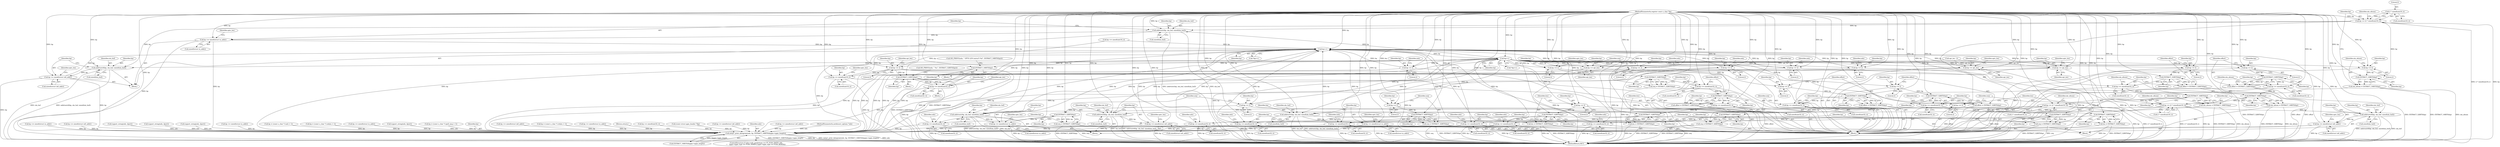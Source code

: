 digraph "1_tcpdump_4601c685e7fd19c3724d5e499c69b8d3ec49933e@API" {
"1001334" [label="(Call,2 * sizeof(uint16_t))"];
"1001332" [label="(Call,bp += (2 * sizeof(uint16_t)))"];
"1001362" [label="(Call,addrtostr(bp, nla_buf, sizeof(nla_buf)))"];
"1001367" [label="(Call,bp += sizeof(struct in_addr))"];
"1001019" [label="(Call,bp++)"];
"1001024" [label="(Call,bp++)"];
"1001087" [label="(Call,EXTRACT_16BITS(bp))"];
"1001089" [label="(Call,bp += sizeof(uint16_t))"];
"1001940" [label="(Call,zmtp1_print_datagram(ndo, bp, EXTRACT_16BITS(&pgm->pgm_length)))"];
"1001110" [label="(Call,bp += 2)"];
"1001115" [label="(Call,EXTRACT_32BITS(bp))"];
"1001113" [label="(Call,seq = EXTRACT_32BITS(bp))"];
"1001117" [label="(Call,bp += sizeof(uint32_t))"];
"1001123" [label="(Call,EXTRACT_32BITS(bp))"];
"1001121" [label="(Call,offset = EXTRACT_32BITS(bp))"];
"1001125" [label="(Call,bp += sizeof(uint32_t))"];
"1001131" [label="(Call,EXTRACT_32BITS(bp))"];
"1001129" [label="(Call,len = EXTRACT_32BITS(bp))"];
"1001133" [label="(Call,bp += sizeof(uint32_t))"];
"1001152" [label="(Call,bp += 2)"];
"1001187" [label="(Call,EXTRACT_32BITS(bp))"];
"1001189" [label="(Call,bp += sizeof(uint32_t))"];
"1001215" [label="(Call,bp += 2)"];
"1001220" [label="(Call,EXTRACT_32BITS(bp))"];
"1001218" [label="(Call,seq = EXTRACT_32BITS(bp))"];
"1001222" [label="(Call,bp += sizeof(uint32_t))"];
"1001249" [label="(Call,bp += 2)"];
"1001254" [label="(Call,EXTRACT_32BITS(bp))"];
"1001252" [label="(Call,offset = EXTRACT_32BITS(bp))"];
"1001256" [label="(Call,bp += sizeof(uint32_t))"];
"1001262" [label="(Call,EXTRACT_32BITS(bp))"];
"1001260" [label="(Call,seq = EXTRACT_32BITS(bp))"];
"1001264" [label="(Call,bp += sizeof(uint32_t))"];
"1001293" [label="(Call,bp += 2)"];
"1001298" [label="(Call,EXTRACT_32BITS(bp))"];
"1001296" [label="(Call,offset = EXTRACT_32BITS(bp))"];
"1001300" [label="(Call,bp += sizeof(uint32_t))"];
"1001306" [label="(Call,EXTRACT_32BITS(bp))"];
"1001304" [label="(Call,seq = EXTRACT_32BITS(bp))"];
"1001308" [label="(Call,bp += sizeof(uint32_t))"];
"1001325" [label="(Call,bp += 2)"];
"1001330" [label="(Call,EXTRACT_16BITS(bp))"];
"1001328" [label="(Call,nla_afnum = EXTRACT_16BITS(bp))"];
"1001399" [label="(Call,addrtostr6(bp, nla_buf, sizeof(nla_buf)))"];
"1001404" [label="(Call,bp += sizeof(struct in6_addr))"];
"1001438" [label="(Call,bp += 2)"];
"1001443" [label="(Call,EXTRACT_32BITS(bp))"];
"1001441" [label="(Call,len = EXTRACT_32BITS(bp))"];
"1001445" [label="(Call,bp += sizeof(uint32_t))"];
"1001472" [label="(Call,bp += 2)"];
"1001477" [label="(Call,EXTRACT_32BITS(bp))"];
"1001475" [label="(Call,seq = EXTRACT_32BITS(bp))"];
"1001479" [label="(Call,bp += sizeof(uint32_t))"];
"1001506" [label="(Call,bp += 2)"];
"1001511" [label="(Call,EXTRACT_32BITS(bp))"];
"1001509" [label="(Call,len = EXTRACT_32BITS(bp))"];
"1001513" [label="(Call,bp += sizeof(uint32_t))"];
"1001540" [label="(Call,bp += 2)"];
"1001558" [label="(Call,bp += opt_len)"];
"1001578" [label="(Call,bp += 2)"];
"1001602" [label="(Call,bp += 2)"];
"1001626" [label="(Call,bp += 2)"];
"1001642" [label="(Call,bp += opt_len)"];
"1001662" [label="(Call,bp += 2)"];
"1001674" [label="(Call,bp += 2)"];
"1001679" [label="(Call,EXTRACT_32BITS(bp))"];
"1001677" [label="(Call,offset = EXTRACT_32BITS(bp))"];
"1001681" [label="(Call,bp += sizeof(uint32_t))"];
"1001687" [label="(Call,EXTRACT_16BITS(bp))"];
"1001685" [label="(Call,nla_afnum = EXTRACT_16BITS(bp))"];
"1001689" [label="(Call,bp += (2 * sizeof(uint16_t)))"];
"1001719" [label="(Call,addrtostr(bp, nla_buf, sizeof(nla_buf)))"];
"1001724" [label="(Call,bp += sizeof(struct in_addr))"];
"1001756" [label="(Call,addrtostr6(bp, nla_buf, sizeof(nla_buf)))"];
"1001761" [label="(Call,bp += sizeof(struct in6_addr))"];
"1001785" [label="(Call,bp += 2)"];
"1001790" [label="(Call,EXTRACT_32BITS(bp))"];
"1001788" [label="(Call,offset = EXTRACT_32BITS(bp))"];
"1001792" [label="(Call,bp += sizeof(uint32_t))"];
"1001798" [label="(Call,EXTRACT_16BITS(bp))"];
"1001796" [label="(Call,nla_afnum = EXTRACT_16BITS(bp))"];
"1001800" [label="(Call,bp += (2 * sizeof(uint16_t)))"];
"1001830" [label="(Call,addrtostr(bp, nla_buf, sizeof(nla_buf)))"];
"1001835" [label="(Call,bp += sizeof(struct in_addr))"];
"1001867" [label="(Call,addrtostr6(bp, nla_buf, sizeof(nla_buf)))"];
"1001872" [label="(Call,bp += sizeof(struct in6_addr))"];
"1001904" [label="(Call,bp += opt_len)"];
"1001215" [label="(Call,bp += 2)"];
"1001187" [label="(Call,EXTRACT_32BITS(bp))"];
"1001219" [label="(Identifier,seq)"];
"1001578" [label="(Call,bp += 2)"];
"1001154" [label="(Literal,2)"];
"1001020" [label="(Identifier,bp)"];
"1001722" [label="(Call,sizeof(nla_buf))"];
"1000810" [label="(Call,bp += sizeof(struct in6_addr))"];
"1001294" [label="(Identifier,bp)"];
"1001399" [label="(Call,addrtostr6(bp, nla_buf, sizeof(nla_buf)))"];
"1001406" [label="(Call,sizeof(struct in6_addr))"];
"1001837" [label="(Call,sizeof(struct in_addr))"];
"1001152" [label="(Call,bp += 2)"];
"1001514" [label="(Identifier,bp)"];
"1001333" [label="(Identifier,bp)"];
"1001262" [label="(Call,EXTRACT_32BITS(bp))"];
"1001560" [label="(Identifier,opt_len)"];
"1001763" [label="(Call,sizeof(struct in6_addr))"];
"1001055" [label="(Call,opt_len - 2)"];
"1001442" [label="(Identifier,len)"];
"1001868" [label="(Identifier,bp)"];
"1001607" [label="(Identifier,ndo)"];
"1001679" [label="(Call,EXTRACT_32BITS(bp))"];
"1001340" [label="(Block,)"];
"1001129" [label="(Call,len = EXTRACT_32BITS(bp))"];
"1001685" [label="(Call,nla_afnum = EXTRACT_16BITS(bp))"];
"1001401" [label="(Identifier,nla_buf)"];
"1001801" [label="(Identifier,bp)"];
"1001252" [label="(Call,offset = EXTRACT_32BITS(bp))"];
"1001089" [label="(Call,bp += sizeof(uint16_t))"];
"1000108" [label="(MethodParameterIn,register const u_char *bp)"];
"1001298" [label="(Call,EXTRACT_32BITS(bp))"];
"1001443" [label="(Call,EXTRACT_32BITS(bp))"];
"1001475" [label="(Call,seq = EXTRACT_32BITS(bp))"];
"1001540" [label="(Call,bp += 2)"];
"1001305" [label="(Identifier,seq)"];
"1001329" [label="(Identifier,nla_afnum)"];
"1001562" [label="(Identifier,opts_len)"];
"1001330" [label="(Call,EXTRACT_16BITS(bp))"];
"1001250" [label="(Identifier,bp)"];
"1001870" [label="(Call,sizeof(nla_buf))"];
"1000545" [label="(Call,bp += sizeof(struct in_addr))"];
"1001872" [label="(Call,bp += sizeof(struct in6_addr))"];
"1001759" [label="(Call,sizeof(nla_buf))"];
"1001831" [label="(Identifier,bp)"];
"1001222" [label="(Call,bp += sizeof(uint32_t))"];
"1001720" [label="(Identifier,bp)"];
"1000794" [label="(Call,bp += sizeof(struct in_addr))"];
"1001877" [label="(Identifier,opts_len)"];
"1001112" [label="(Literal,2)"];
"1001626" [label="(Call,bp += 2)"];
"1001306" [label="(Call,EXTRACT_32BITS(bp))"];
"1001310" [label="(Call,sizeof(uint32_t))"];
"1001368" [label="(Identifier,bp)"];
"1001807" [label="(Identifier,nla_afnum)"];
"1001258" [label="(Call,sizeof(uint32_t))"];
"1001404" [label="(Call,bp += sizeof(struct in6_addr))"];
"1001365" [label="(Call,sizeof(nla_buf))"];
"1001122" [label="(Identifier,offset)"];
"1001116" [label="(Identifier,bp)"];
"1001249" [label="(Call,bp += 2)"];
"1001295" [label="(Literal,2)"];
"1001485" [label="(Identifier,ndo)"];
"1001628" [label="(Literal,2)"];
"1001686" [label="(Identifier,nla_afnum)"];
"1001948" [label="(Return,return;)"];
"1001541" [label="(Identifier,bp)"];
"1000604" [label="(Call,bp += sizeof(uint32_t))"];
"1001941" [label="(Identifier,ndo)"];
"1001364" [label="(Identifier,nla_buf)"];
"1001691" [label="(Call,2 * sizeof(uint16_t))"];
"1001873" [label="(Identifier,bp)"];
"1000561" [label="(Call,bp += sizeof(struct in6_addr))"];
"1001478" [label="(Identifier,bp)"];
"1001334" [label="(Call,2 * sizeof(uint16_t))"];
"1001479" [label="(Call,bp += sizeof(uint32_t))"];
"1001922" [label="(ControlStructure,if (ndo->ndo_packettype == PT_PGM_ZMTP1 &&\n\t    (pgm->pgm_type == PGM_ODATA || pgm->pgm_type == PGM_RDATA)))"];
"1001082" [label="(Call,ND_PRINT((ndo, \" OPTS LEN (extra?) %d\", EXTRACT_16BITS(bp))))"];
"1001439" [label="(Identifier,bp)"];
"1001300" [label="(Call,bp += sizeof(uint32_t))"];
"1001091" [label="(Call,sizeof(uint16_t))"];
"1001023" [label="(Call,*bp++)"];
"1001191" [label="(Call,sizeof(uint32_t))"];
"1001681" [label="(Call,bp += sizeof(uint32_t))"];
"1001510" [label="(Identifier,len)"];
"1001182" [label="(Call,ND_PRINT((ndo, \" %u\", EXTRACT_32BITS(bp))))"];
"1001125" [label="(Call,bp += sizeof(uint32_t))"];
"1001127" [label="(Call,sizeof(uint32_t))"];
"1001085" [label="(Block,)"];
"1001724" [label="(Call,bp += sizeof(struct in_addr))"];
"1001266" [label="(Call,sizeof(uint32_t))"];
"1001476" [label="(Identifier,seq)"];
"1001689" [label="(Call,bp += (2 * sizeof(uint16_t)))"];
"1001725" [label="(Identifier,bp)"];
"1001019" [label="(Call,bp++)"];
"1001440" [label="(Literal,2)"];
"1001477" [label="(Call,EXTRACT_32BITS(bp))"];
"1001788" [label="(Call,offset = EXTRACT_32BITS(bp))"];
"1000128" [label="(Call,(const struct pgm_header *)bp)"];
"1001335" [label="(Literal,2)"];
"1000107" [label="(MethodParameterIn,netdissect_options *ndo)"];
"1001446" [label="(Identifier,bp)"];
"1000434" [label="(Call,bp += sizeof(struct in6_addr))"];
"1000313" [label="(Call,tcpport_string(ndo, dport))"];
"1001255" [label="(Identifier,bp)"];
"1001512" [label="(Identifier,bp)"];
"1001867" [label="(Call,addrtostr6(bp, nla_buf, sizeof(nla_buf)))"];
"1001325" [label="(Call,bp += 2)"];
"1001798" [label="(Call,EXTRACT_16BITS(bp))"];
"1001791" [label="(Identifier,bp)"];
"1001139" [label="(Identifier,ndo)"];
"1001018" [label="(Call,*bp++)"];
"1001474" [label="(Literal,2)"];
"1001363" [label="(Identifier,bp)"];
"1000264" [label="(Call,tcpport_string(ndo, dport))"];
"1001758" [label="(Identifier,nla_buf)"];
"1001762" [label="(Identifier,bp)"];
"1001511" [label="(Call,EXTRACT_32BITS(bp))"];
"1001631" [label="(Identifier,ndo)"];
"1001307" [label="(Identifier,bp)"];
"1001189" [label="(Call,bp += sizeof(uint32_t))"];
"1001793" [label="(Identifier,bp)"];
"1001874" [label="(Call,sizeof(struct in6_addr))"];
"1001331" [label="(Identifier,bp)"];
"1001507" [label="(Identifier,bp)"];
"1001683" [label="(Call,sizeof(uint32_t))"];
"1001094" [label="(Identifier,opts_len)"];
"1001545" [label="(Identifier,ndo)"];
"1001367" [label="(Call,bp += sizeof(struct in_addr))"];
"1001121" [label="(Call,offset = EXTRACT_32BITS(bp))"];
"1001789" [label="(Identifier,offset)"];
"1001840" [label="(Identifier,opts_len)"];
"1001799" [label="(Identifier,bp)"];
"1001217" [label="(Literal,2)"];
"1001542" [label="(Literal,2)"];
"1001676" [label="(Literal,2)"];
"1001118" [label="(Identifier,bp)"];
"1001690" [label="(Identifier,bp)"];
"1001904" [label="(Call,bp += opt_len)"];
"1001165" [label="(Block,)"];
"1000250" [label="(Call,tcpport_string(ndo, dport))"];
"1001405" [label="(Identifier,bp)"];
"1001677" [label="(Call,offset = EXTRACT_32BITS(bp))"];
"1001697" [label="(Block,)"];
"1001905" [label="(Identifier,bp)"];
"1001304" [label="(Call,seq = EXTRACT_32BITS(bp))"];
"1001519" [label="(Identifier,ndo)"];
"1001786" [label="(Identifier,bp)"];
"1001445" [label="(Call,bp += sizeof(uint32_t))"];
"1000978" [label="(Call,bp += sizeof(uint16_t))"];
"1001153" [label="(Identifier,bp)"];
"1001261" [label="(Identifier,seq)"];
"1001402" [label="(Call,sizeof(nla_buf))"];
"1001328" [label="(Call,nla_afnum = EXTRACT_16BITS(bp))"];
"1001228" [label="(Identifier,ndo)"];
"1001643" [label="(Identifier,bp)"];
"1001646" [label="(Identifier,opts_len)"];
"1000749" [label="(Call,bp += sizeof(struct in_addr))"];
"1001257" [label="(Identifier,bp)"];
"1001126" [label="(Identifier,bp)"];
"1001223" [label="(Identifier,bp)"];
"1001687" [label="(Call,EXTRACT_16BITS(bp))"];
"1001087" [label="(Call,EXTRACT_16BITS(bp))"];
"1001696" [label="(Identifier,nla_afnum)"];
"1001766" [label="(Identifier,opts_len)"];
"1001579" [label="(Identifier,bp)"];
"1001301" [label="(Identifier,bp)"];
"1001130" [label="(Identifier,len)"];
"1001188" [label="(Identifier,bp)"];
"1001024" [label="(Call,bp++)"];
"1000881" [label="(Call,bp = (const u_char *) (ack + 1))"];
"1001832" [label="(Identifier,nla_buf)"];
"1001506" [label="(Call,bp += 2)"];
"1000662" [label="(Call,bp = (const u_char *) (odata + 1))"];
"1001441" [label="(Call,len = EXTRACT_32BITS(bp))"];
"1001447" [label="(Call,sizeof(uint32_t))"];
"1001332" [label="(Call,bp += (2 * sizeof(uint16_t)))"];
"1001940" [label="(Call,zmtp1_print_datagram(ndo, bp, EXTRACT_16BITS(&pgm->pgm_length)))"];
"1001297" [label="(Identifier,offset)"];
"1001675" [label="(Identifier,bp)"];
"1001833" [label="(Call,sizeof(nla_buf))"];
"1001796" [label="(Call,nla_afnum = EXTRACT_16BITS(bp))"];
"1001627" [label="(Identifier,bp)"];
"1001513" [label="(Call,bp += sizeof(uint32_t))"];
"1001308" [label="(Call,bp += sizeof(uint32_t))"];
"1001090" [label="(Identifier,bp)"];
"1001296" [label="(Call,offset = EXTRACT_32BITS(bp))"];
"1001680" [label="(Identifier,bp)"];
"1000418" [label="(Call,bp += sizeof(struct in_addr))"];
"1001133" [label="(Call,bp += sizeof(uint32_t))"];
"1001480" [label="(Identifier,bp)"];
"1001256" [label="(Call,bp += sizeof(uint32_t))"];
"1001253" [label="(Identifier,offset)"];
"1001194" [label="(Identifier,opt_len)"];
"1001869" [label="(Identifier,nla_buf)"];
"1001123" [label="(Call,EXTRACT_32BITS(bp))"];
"1001473" [label="(Identifier,bp)"];
"1001558" [label="(Call,bp += opt_len)"];
"1001218" [label="(Call,seq = EXTRACT_32BITS(bp))"];
"1001111" [label="(Identifier,bp)"];
"1001602" [label="(Call,bp += 2)"];
"1001906" [label="(Identifier,opt_len)"];
"1001438" [label="(Call,bp += 2)"];
"1001134" [label="(Identifier,bp)"];
"1001836" [label="(Identifier,bp)"];
"1001508" [label="(Literal,2)"];
"1001604" [label="(Literal,2)"];
"1001757" [label="(Identifier,bp)"];
"1001667" [label="(Identifier,ndo)"];
"1001943" [label="(Call,EXTRACT_16BITS(&pgm->pgm_length))"];
"1001115" [label="(Call,EXTRACT_32BITS(bp))"];
"1001369" [label="(Call,sizeof(struct in_addr))"];
"1001663" [label="(Identifier,bp)"];
"1001336" [label="(Call,sizeof(uint16_t))"];
"1001785" [label="(Call,bp += 2)"];
"1001808" [label="(Block,)"];
"1001721" [label="(Identifier,nla_buf)"];
"1001794" [label="(Call,sizeof(uint32_t))"];
"1001113" [label="(Call,seq = EXTRACT_32BITS(bp))"];
"1001682" [label="(Identifier,bp)"];
"1001114" [label="(Identifier,seq)"];
"1001068" [label="(Block,)"];
"1001251" [label="(Literal,2)"];
"1001327" [label="(Literal,2)"];
"1001835" [label="(Call,bp += sizeof(struct in_addr))"];
"1001515" [label="(Call,sizeof(uint32_t))"];
"1001644" [label="(Identifier,opt_len)"];
"1001642" [label="(Call,bp += opt_len)"];
"1001802" [label="(Call,2 * sizeof(uint16_t))"];
"1001481" [label="(Call,sizeof(uint32_t))"];
"1001908" [label="(Identifier,opts_len)"];
"1001260" [label="(Call,seq = EXTRACT_32BITS(bp))"];
"1000299" [label="(Call,tcpport_string(ndo, dport))"];
"1001156" [label="(Identifier,opt_len)"];
"1001190" [label="(Identifier,bp)"];
"1001362" [label="(Call,addrtostr(bp, nla_buf, sizeof(nla_buf)))"];
"1001220" [label="(Call,EXTRACT_32BITS(bp))"];
"1001339" [label="(Identifier,nla_afnum)"];
"1001293" [label="(Call,bp += 2)"];
"1001224" [label="(Call,sizeof(uint32_t))"];
"1001025" [label="(Identifier,bp)"];
"1001270" [label="(Identifier,ndo)"];
"1001326" [label="(Identifier,bp)"];
"1001674" [label="(Call,bp += 2)"];
"1001372" [label="(Identifier,opts_len)"];
"1001761" [label="(Call,bp += sizeof(struct in6_addr))"];
"1001185" [label="(Block,)"];
"1001509" [label="(Call,len = EXTRACT_32BITS(bp))"];
"1001787" [label="(Literal,2)"];
"1001131" [label="(Call,EXTRACT_32BITS(bp))"];
"1001559" [label="(Identifier,bp)"];
"1000496" [label="(Call,bp = (const u_char *) (poll_msg + 1))"];
"1001942" [label="(Identifier,bp)"];
"1001302" [label="(Call,sizeof(uint32_t))"];
"1001309" [label="(Identifier,bp)"];
"1001792" [label="(Call,bp += sizeof(uint32_t))"];
"1001216" [label="(Identifier,bp)"];
"1001135" [label="(Call,sizeof(uint32_t))"];
"1000765" [label="(Call,bp += sizeof(struct in6_addr))"];
"1001254" [label="(Call,EXTRACT_32BITS(bp))"];
"1001263" [label="(Identifier,bp)"];
"1001314" [label="(Identifier,ndo)"];
"1001797" [label="(Identifier,nla_afnum)"];
"1001800" [label="(Call,bp += (2 * sizeof(uint16_t)))"];
"1001603" [label="(Identifier,bp)"];
"1001830" [label="(Call,addrtostr(bp, nla_buf, sizeof(nla_buf)))"];
"1001719" [label="(Call,addrtostr(bp, nla_buf, sizeof(nla_buf)))"];
"1001662" [label="(Call,bp += 2)"];
"1001124" [label="(Identifier,bp)"];
"1001664" [label="(Literal,2)"];
"1001962" [label="(MethodReturn,RET)"];
"1001088" [label="(Identifier,bp)"];
"1001451" [label="(Identifier,ndo)"];
"1001688" [label="(Identifier,bp)"];
"1001117" [label="(Call,bp += sizeof(uint32_t))"];
"1001444" [label="(Identifier,bp)"];
"1001729" [label="(Identifier,opts_len)"];
"1001790" [label="(Call,EXTRACT_32BITS(bp))"];
"1001264" [label="(Call,bp += sizeof(uint32_t))"];
"1001726" [label="(Call,sizeof(struct in_addr))"];
"1001132" [label="(Identifier,bp)"];
"1001110" [label="(Call,bp += 2)"];
"1001409" [label="(Identifier,opts_len)"];
"1001265" [label="(Identifier,bp)"];
"1001678" [label="(Identifier,offset)"];
"1001472" [label="(Call,bp += 2)"];
"1000699" [label="(Call,bp = (const u_char *) (rdata + 1))"];
"1001400" [label="(Identifier,bp)"];
"1001583" [label="(Identifier,ndo)"];
"1001221" [label="(Identifier,bp)"];
"1001299" [label="(Identifier,bp)"];
"1001580" [label="(Literal,2)"];
"1001756" [label="(Call,addrtostr6(bp, nla_buf, sizeof(nla_buf)))"];
"1001119" [label="(Call,sizeof(uint32_t))"];
"1001334" -> "1001332"  [label="AST: "];
"1001334" -> "1001336"  [label="CFG: "];
"1001335" -> "1001334"  [label="AST: "];
"1001336" -> "1001334"  [label="AST: "];
"1001332" -> "1001334"  [label="CFG: "];
"1001334" -> "1001332"  [label="DDG: 2"];
"1001332" -> "1001068"  [label="AST: "];
"1001333" -> "1001332"  [label="AST: "];
"1001339" -> "1001332"  [label="CFG: "];
"1001332" -> "1001962"  [label="DDG: bp"];
"1001332" -> "1001962"  [label="DDG: 2 * sizeof(uint16_t)"];
"1001330" -> "1001332"  [label="DDG: bp"];
"1000108" -> "1001332"  [label="DDG: bp"];
"1001332" -> "1001362"  [label="DDG: bp"];
"1001332" -> "1001399"  [label="DDG: bp"];
"1001362" -> "1001340"  [label="AST: "];
"1001362" -> "1001365"  [label="CFG: "];
"1001363" -> "1001362"  [label="AST: "];
"1001364" -> "1001362"  [label="AST: "];
"1001365" -> "1001362"  [label="AST: "];
"1001368" -> "1001362"  [label="CFG: "];
"1001362" -> "1001962"  [label="DDG: nla_buf"];
"1001362" -> "1001962"  [label="DDG: addrtostr(bp, nla_buf, sizeof(nla_buf))"];
"1001024" -> "1001362"  [label="DDG: bp"];
"1000108" -> "1001362"  [label="DDG: bp"];
"1001362" -> "1001367"  [label="DDG: bp"];
"1001367" -> "1001340"  [label="AST: "];
"1001367" -> "1001369"  [label="CFG: "];
"1001368" -> "1001367"  [label="AST: "];
"1001369" -> "1001367"  [label="AST: "];
"1001372" -> "1001367"  [label="CFG: "];
"1001367" -> "1001962"  [label="DDG: bp"];
"1001367" -> "1001019"  [label="DDG: bp"];
"1000108" -> "1001367"  [label="DDG: bp"];
"1001367" -> "1001940"  [label="DDG: bp"];
"1001019" -> "1001018"  [label="AST: "];
"1001019" -> "1001020"  [label="CFG: "];
"1001020" -> "1001019"  [label="AST: "];
"1001018" -> "1001019"  [label="CFG: "];
"1001264" -> "1001019"  [label="DDG: bp"];
"1001578" -> "1001019"  [label="DDG: bp"];
"1001189" -> "1001019"  [label="DDG: bp"];
"1001724" -> "1001019"  [label="DDG: bp"];
"1001835" -> "1001019"  [label="DDG: bp"];
"1001872" -> "1001019"  [label="DDG: bp"];
"1001626" -> "1001019"  [label="DDG: bp"];
"1001445" -> "1001019"  [label="DDG: bp"];
"1001602" -> "1001019"  [label="DDG: bp"];
"1001089" -> "1001019"  [label="DDG: bp"];
"1001540" -> "1001019"  [label="DDG: bp"];
"1001133" -> "1001019"  [label="DDG: bp"];
"1001222" -> "1001019"  [label="DDG: bp"];
"1001642" -> "1001019"  [label="DDG: bp"];
"1001761" -> "1001019"  [label="DDG: bp"];
"1001904" -> "1001019"  [label="DDG: bp"];
"1001404" -> "1001019"  [label="DDG: bp"];
"1001479" -> "1001019"  [label="DDG: bp"];
"1000978" -> "1001019"  [label="DDG: bp"];
"1001513" -> "1001019"  [label="DDG: bp"];
"1001558" -> "1001019"  [label="DDG: bp"];
"1001308" -> "1001019"  [label="DDG: bp"];
"1001152" -> "1001019"  [label="DDG: bp"];
"1001662" -> "1001019"  [label="DDG: bp"];
"1000108" -> "1001019"  [label="DDG: bp"];
"1001019" -> "1001024"  [label="DDG: bp"];
"1001024" -> "1001023"  [label="AST: "];
"1001024" -> "1001025"  [label="CFG: "];
"1001025" -> "1001024"  [label="AST: "];
"1001023" -> "1001024"  [label="CFG: "];
"1001024" -> "1001962"  [label="DDG: bp"];
"1000108" -> "1001024"  [label="DDG: bp"];
"1001024" -> "1001087"  [label="DDG: bp"];
"1001024" -> "1001110"  [label="DDG: bp"];
"1001024" -> "1001152"  [label="DDG: bp"];
"1001024" -> "1001215"  [label="DDG: bp"];
"1001024" -> "1001249"  [label="DDG: bp"];
"1001024" -> "1001293"  [label="DDG: bp"];
"1001024" -> "1001325"  [label="DDG: bp"];
"1001024" -> "1001399"  [label="DDG: bp"];
"1001024" -> "1001438"  [label="DDG: bp"];
"1001024" -> "1001472"  [label="DDG: bp"];
"1001024" -> "1001506"  [label="DDG: bp"];
"1001024" -> "1001540"  [label="DDG: bp"];
"1001024" -> "1001558"  [label="DDG: bp"];
"1001024" -> "1001578"  [label="DDG: bp"];
"1001024" -> "1001602"  [label="DDG: bp"];
"1001024" -> "1001626"  [label="DDG: bp"];
"1001024" -> "1001642"  [label="DDG: bp"];
"1001024" -> "1001662"  [label="DDG: bp"];
"1001024" -> "1001674"  [label="DDG: bp"];
"1001024" -> "1001719"  [label="DDG: bp"];
"1001024" -> "1001756"  [label="DDG: bp"];
"1001024" -> "1001785"  [label="DDG: bp"];
"1001024" -> "1001830"  [label="DDG: bp"];
"1001024" -> "1001867"  [label="DDG: bp"];
"1001024" -> "1001904"  [label="DDG: bp"];
"1001024" -> "1001940"  [label="DDG: bp"];
"1001087" -> "1001085"  [label="AST: "];
"1001087" -> "1001088"  [label="CFG: "];
"1001088" -> "1001087"  [label="AST: "];
"1001082" -> "1001087"  [label="CFG: "];
"1001087" -> "1001962"  [label="DDG: EXTRACT_16BITS(bp)"];
"1000108" -> "1001087"  [label="DDG: bp"];
"1001087" -> "1001089"  [label="DDG: bp"];
"1001089" -> "1001068"  [label="AST: "];
"1001089" -> "1001091"  [label="CFG: "];
"1001090" -> "1001089"  [label="AST: "];
"1001091" -> "1001089"  [label="AST: "];
"1001094" -> "1001089"  [label="CFG: "];
"1001089" -> "1001962"  [label="DDG: bp"];
"1000108" -> "1001089"  [label="DDG: bp"];
"1001089" -> "1001940"  [label="DDG: bp"];
"1001940" -> "1001922"  [label="AST: "];
"1001940" -> "1001943"  [label="CFG: "];
"1001941" -> "1001940"  [label="AST: "];
"1001942" -> "1001940"  [label="AST: "];
"1001943" -> "1001940"  [label="AST: "];
"1001948" -> "1001940"  [label="CFG: "];
"1001940" -> "1001962"  [label="DDG: EXTRACT_16BITS(&pgm->pgm_length)"];
"1001940" -> "1001962"  [label="DDG: bp"];
"1001940" -> "1001962"  [label="DDG: zmtp1_print_datagram(ndo, bp, EXTRACT_16BITS(&pgm->pgm_length))"];
"1001940" -> "1001962"  [label="DDG: ndo"];
"1000250" -> "1001940"  [label="DDG: ndo"];
"1000264" -> "1001940"  [label="DDG: ndo"];
"1000299" -> "1001940"  [label="DDG: ndo"];
"1000313" -> "1001940"  [label="DDG: ndo"];
"1000107" -> "1001940"  [label="DDG: ndo"];
"1001264" -> "1001940"  [label="DDG: bp"];
"1000561" -> "1001940"  [label="DDG: bp"];
"1001578" -> "1001940"  [label="DDG: bp"];
"1001189" -> "1001940"  [label="DDG: bp"];
"1000545" -> "1001940"  [label="DDG: bp"];
"1000496" -> "1001940"  [label="DDG: bp"];
"1001724" -> "1001940"  [label="DDG: bp"];
"1001872" -> "1001940"  [label="DDG: bp"];
"1000604" -> "1001940"  [label="DDG: bp"];
"1001445" -> "1001940"  [label="DDG: bp"];
"1001602" -> "1001940"  [label="DDG: bp"];
"1000418" -> "1001940"  [label="DDG: bp"];
"1001540" -> "1001940"  [label="DDG: bp"];
"1001133" -> "1001940"  [label="DDG: bp"];
"1000128" -> "1001940"  [label="DDG: bp"];
"1001222" -> "1001940"  [label="DDG: bp"];
"1000699" -> "1001940"  [label="DDG: bp"];
"1001642" -> "1001940"  [label="DDG: bp"];
"1001761" -> "1001940"  [label="DDG: bp"];
"1001904" -> "1001940"  [label="DDG: bp"];
"1001404" -> "1001940"  [label="DDG: bp"];
"1000662" -> "1001940"  [label="DDG: bp"];
"1001479" -> "1001940"  [label="DDG: bp"];
"1000978" -> "1001940"  [label="DDG: bp"];
"1000749" -> "1001940"  [label="DDG: bp"];
"1000794" -> "1001940"  [label="DDG: bp"];
"1001513" -> "1001940"  [label="DDG: bp"];
"1001558" -> "1001940"  [label="DDG: bp"];
"1001308" -> "1001940"  [label="DDG: bp"];
"1000765" -> "1001940"  [label="DDG: bp"];
"1001835" -> "1001940"  [label="DDG: bp"];
"1000881" -> "1001940"  [label="DDG: bp"];
"1001152" -> "1001940"  [label="DDG: bp"];
"1000810" -> "1001940"  [label="DDG: bp"];
"1001662" -> "1001940"  [label="DDG: bp"];
"1000434" -> "1001940"  [label="DDG: bp"];
"1001626" -> "1001940"  [label="DDG: bp"];
"1000108" -> "1001940"  [label="DDG: bp"];
"1001943" -> "1001940"  [label="DDG: &pgm->pgm_length"];
"1001110" -> "1001068"  [label="AST: "];
"1001110" -> "1001112"  [label="CFG: "];
"1001111" -> "1001110"  [label="AST: "];
"1001112" -> "1001110"  [label="AST: "];
"1001114" -> "1001110"  [label="CFG: "];
"1000108" -> "1001110"  [label="DDG: bp"];
"1001110" -> "1001115"  [label="DDG: bp"];
"1001115" -> "1001113"  [label="AST: "];
"1001115" -> "1001116"  [label="CFG: "];
"1001116" -> "1001115"  [label="AST: "];
"1001113" -> "1001115"  [label="CFG: "];
"1001115" -> "1001113"  [label="DDG: bp"];
"1000108" -> "1001115"  [label="DDG: bp"];
"1001115" -> "1001117"  [label="DDG: bp"];
"1001113" -> "1001068"  [label="AST: "];
"1001114" -> "1001113"  [label="AST: "];
"1001118" -> "1001113"  [label="CFG: "];
"1001113" -> "1001962"  [label="DDG: seq"];
"1001117" -> "1001068"  [label="AST: "];
"1001117" -> "1001119"  [label="CFG: "];
"1001118" -> "1001117"  [label="AST: "];
"1001119" -> "1001117"  [label="AST: "];
"1001122" -> "1001117"  [label="CFG: "];
"1000108" -> "1001117"  [label="DDG: bp"];
"1001117" -> "1001123"  [label="DDG: bp"];
"1001123" -> "1001121"  [label="AST: "];
"1001123" -> "1001124"  [label="CFG: "];
"1001124" -> "1001123"  [label="AST: "];
"1001121" -> "1001123"  [label="CFG: "];
"1001123" -> "1001121"  [label="DDG: bp"];
"1000108" -> "1001123"  [label="DDG: bp"];
"1001123" -> "1001125"  [label="DDG: bp"];
"1001121" -> "1001068"  [label="AST: "];
"1001122" -> "1001121"  [label="AST: "];
"1001126" -> "1001121"  [label="CFG: "];
"1001121" -> "1001962"  [label="DDG: offset"];
"1001125" -> "1001068"  [label="AST: "];
"1001125" -> "1001127"  [label="CFG: "];
"1001126" -> "1001125"  [label="AST: "];
"1001127" -> "1001125"  [label="AST: "];
"1001130" -> "1001125"  [label="CFG: "];
"1000108" -> "1001125"  [label="DDG: bp"];
"1001125" -> "1001131"  [label="DDG: bp"];
"1001131" -> "1001129"  [label="AST: "];
"1001131" -> "1001132"  [label="CFG: "];
"1001132" -> "1001131"  [label="AST: "];
"1001129" -> "1001131"  [label="CFG: "];
"1001131" -> "1001129"  [label="DDG: bp"];
"1000108" -> "1001131"  [label="DDG: bp"];
"1001131" -> "1001133"  [label="DDG: bp"];
"1001129" -> "1001068"  [label="AST: "];
"1001130" -> "1001129"  [label="AST: "];
"1001134" -> "1001129"  [label="CFG: "];
"1001129" -> "1001962"  [label="DDG: len"];
"1001129" -> "1001962"  [label="DDG: EXTRACT_32BITS(bp)"];
"1001133" -> "1001068"  [label="AST: "];
"1001133" -> "1001135"  [label="CFG: "];
"1001134" -> "1001133"  [label="AST: "];
"1001135" -> "1001133"  [label="AST: "];
"1001139" -> "1001133"  [label="CFG: "];
"1001133" -> "1001962"  [label="DDG: bp"];
"1000108" -> "1001133"  [label="DDG: bp"];
"1001152" -> "1001068"  [label="AST: "];
"1001152" -> "1001154"  [label="CFG: "];
"1001153" -> "1001152"  [label="AST: "];
"1001154" -> "1001152"  [label="AST: "];
"1001156" -> "1001152"  [label="CFG: "];
"1001152" -> "1001962"  [label="DDG: bp"];
"1000108" -> "1001152"  [label="DDG: bp"];
"1001152" -> "1001187"  [label="DDG: bp"];
"1001187" -> "1001185"  [label="AST: "];
"1001187" -> "1001188"  [label="CFG: "];
"1001188" -> "1001187"  [label="AST: "];
"1001182" -> "1001187"  [label="CFG: "];
"1001187" -> "1001962"  [label="DDG: EXTRACT_32BITS(bp)"];
"1001189" -> "1001187"  [label="DDG: bp"];
"1000108" -> "1001187"  [label="DDG: bp"];
"1001187" -> "1001189"  [label="DDG: bp"];
"1001189" -> "1001165"  [label="AST: "];
"1001189" -> "1001191"  [label="CFG: "];
"1001190" -> "1001189"  [label="AST: "];
"1001191" -> "1001189"  [label="AST: "];
"1001194" -> "1001189"  [label="CFG: "];
"1001189" -> "1001962"  [label="DDG: bp"];
"1000108" -> "1001189"  [label="DDG: bp"];
"1001215" -> "1001068"  [label="AST: "];
"1001215" -> "1001217"  [label="CFG: "];
"1001216" -> "1001215"  [label="AST: "];
"1001217" -> "1001215"  [label="AST: "];
"1001219" -> "1001215"  [label="CFG: "];
"1000108" -> "1001215"  [label="DDG: bp"];
"1001215" -> "1001220"  [label="DDG: bp"];
"1001220" -> "1001218"  [label="AST: "];
"1001220" -> "1001221"  [label="CFG: "];
"1001221" -> "1001220"  [label="AST: "];
"1001218" -> "1001220"  [label="CFG: "];
"1001220" -> "1001218"  [label="DDG: bp"];
"1000108" -> "1001220"  [label="DDG: bp"];
"1001220" -> "1001222"  [label="DDG: bp"];
"1001218" -> "1001068"  [label="AST: "];
"1001219" -> "1001218"  [label="AST: "];
"1001223" -> "1001218"  [label="CFG: "];
"1001218" -> "1001962"  [label="DDG: EXTRACT_32BITS(bp)"];
"1001218" -> "1001962"  [label="DDG: seq"];
"1001222" -> "1001068"  [label="AST: "];
"1001222" -> "1001224"  [label="CFG: "];
"1001223" -> "1001222"  [label="AST: "];
"1001224" -> "1001222"  [label="AST: "];
"1001228" -> "1001222"  [label="CFG: "];
"1001222" -> "1001962"  [label="DDG: bp"];
"1000108" -> "1001222"  [label="DDG: bp"];
"1001249" -> "1001068"  [label="AST: "];
"1001249" -> "1001251"  [label="CFG: "];
"1001250" -> "1001249"  [label="AST: "];
"1001251" -> "1001249"  [label="AST: "];
"1001253" -> "1001249"  [label="CFG: "];
"1000108" -> "1001249"  [label="DDG: bp"];
"1001249" -> "1001254"  [label="DDG: bp"];
"1001254" -> "1001252"  [label="AST: "];
"1001254" -> "1001255"  [label="CFG: "];
"1001255" -> "1001254"  [label="AST: "];
"1001252" -> "1001254"  [label="CFG: "];
"1001254" -> "1001252"  [label="DDG: bp"];
"1000108" -> "1001254"  [label="DDG: bp"];
"1001254" -> "1001256"  [label="DDG: bp"];
"1001252" -> "1001068"  [label="AST: "];
"1001253" -> "1001252"  [label="AST: "];
"1001257" -> "1001252"  [label="CFG: "];
"1001252" -> "1001962"  [label="DDG: offset"];
"1001256" -> "1001068"  [label="AST: "];
"1001256" -> "1001258"  [label="CFG: "];
"1001257" -> "1001256"  [label="AST: "];
"1001258" -> "1001256"  [label="AST: "];
"1001261" -> "1001256"  [label="CFG: "];
"1000108" -> "1001256"  [label="DDG: bp"];
"1001256" -> "1001262"  [label="DDG: bp"];
"1001262" -> "1001260"  [label="AST: "];
"1001262" -> "1001263"  [label="CFG: "];
"1001263" -> "1001262"  [label="AST: "];
"1001260" -> "1001262"  [label="CFG: "];
"1001262" -> "1001260"  [label="DDG: bp"];
"1000108" -> "1001262"  [label="DDG: bp"];
"1001262" -> "1001264"  [label="DDG: bp"];
"1001260" -> "1001068"  [label="AST: "];
"1001261" -> "1001260"  [label="AST: "];
"1001265" -> "1001260"  [label="CFG: "];
"1001260" -> "1001962"  [label="DDG: EXTRACT_32BITS(bp)"];
"1001260" -> "1001962"  [label="DDG: seq"];
"1001264" -> "1001068"  [label="AST: "];
"1001264" -> "1001266"  [label="CFG: "];
"1001265" -> "1001264"  [label="AST: "];
"1001266" -> "1001264"  [label="AST: "];
"1001270" -> "1001264"  [label="CFG: "];
"1001264" -> "1001962"  [label="DDG: bp"];
"1000108" -> "1001264"  [label="DDG: bp"];
"1001293" -> "1001068"  [label="AST: "];
"1001293" -> "1001295"  [label="CFG: "];
"1001294" -> "1001293"  [label="AST: "];
"1001295" -> "1001293"  [label="AST: "];
"1001297" -> "1001293"  [label="CFG: "];
"1000108" -> "1001293"  [label="DDG: bp"];
"1001293" -> "1001298"  [label="DDG: bp"];
"1001298" -> "1001296"  [label="AST: "];
"1001298" -> "1001299"  [label="CFG: "];
"1001299" -> "1001298"  [label="AST: "];
"1001296" -> "1001298"  [label="CFG: "];
"1001298" -> "1001296"  [label="DDG: bp"];
"1000108" -> "1001298"  [label="DDG: bp"];
"1001298" -> "1001300"  [label="DDG: bp"];
"1001296" -> "1001068"  [label="AST: "];
"1001297" -> "1001296"  [label="AST: "];
"1001301" -> "1001296"  [label="CFG: "];
"1001296" -> "1001962"  [label="DDG: offset"];
"1001300" -> "1001068"  [label="AST: "];
"1001300" -> "1001302"  [label="CFG: "];
"1001301" -> "1001300"  [label="AST: "];
"1001302" -> "1001300"  [label="AST: "];
"1001305" -> "1001300"  [label="CFG: "];
"1000108" -> "1001300"  [label="DDG: bp"];
"1001300" -> "1001306"  [label="DDG: bp"];
"1001306" -> "1001304"  [label="AST: "];
"1001306" -> "1001307"  [label="CFG: "];
"1001307" -> "1001306"  [label="AST: "];
"1001304" -> "1001306"  [label="CFG: "];
"1001306" -> "1001304"  [label="DDG: bp"];
"1000108" -> "1001306"  [label="DDG: bp"];
"1001306" -> "1001308"  [label="DDG: bp"];
"1001304" -> "1001068"  [label="AST: "];
"1001305" -> "1001304"  [label="AST: "];
"1001309" -> "1001304"  [label="CFG: "];
"1001304" -> "1001962"  [label="DDG: seq"];
"1001304" -> "1001962"  [label="DDG: EXTRACT_32BITS(bp)"];
"1001308" -> "1001068"  [label="AST: "];
"1001308" -> "1001310"  [label="CFG: "];
"1001309" -> "1001308"  [label="AST: "];
"1001310" -> "1001308"  [label="AST: "];
"1001314" -> "1001308"  [label="CFG: "];
"1001308" -> "1001962"  [label="DDG: bp"];
"1000108" -> "1001308"  [label="DDG: bp"];
"1001325" -> "1001068"  [label="AST: "];
"1001325" -> "1001327"  [label="CFG: "];
"1001326" -> "1001325"  [label="AST: "];
"1001327" -> "1001325"  [label="AST: "];
"1001329" -> "1001325"  [label="CFG: "];
"1000108" -> "1001325"  [label="DDG: bp"];
"1001325" -> "1001330"  [label="DDG: bp"];
"1001330" -> "1001328"  [label="AST: "];
"1001330" -> "1001331"  [label="CFG: "];
"1001331" -> "1001330"  [label="AST: "];
"1001328" -> "1001330"  [label="CFG: "];
"1001330" -> "1001328"  [label="DDG: bp"];
"1000108" -> "1001330"  [label="DDG: bp"];
"1001328" -> "1001068"  [label="AST: "];
"1001329" -> "1001328"  [label="AST: "];
"1001333" -> "1001328"  [label="CFG: "];
"1001328" -> "1001962"  [label="DDG: EXTRACT_16BITS(bp)"];
"1001328" -> "1001962"  [label="DDG: nla_afnum"];
"1001399" -> "1001340"  [label="AST: "];
"1001399" -> "1001402"  [label="CFG: "];
"1001400" -> "1001399"  [label="AST: "];
"1001401" -> "1001399"  [label="AST: "];
"1001402" -> "1001399"  [label="AST: "];
"1001405" -> "1001399"  [label="CFG: "];
"1001399" -> "1001962"  [label="DDG: nla_buf"];
"1001399" -> "1001962"  [label="DDG: addrtostr6(bp, nla_buf, sizeof(nla_buf))"];
"1000108" -> "1001399"  [label="DDG: bp"];
"1001399" -> "1001404"  [label="DDG: bp"];
"1001404" -> "1001340"  [label="AST: "];
"1001404" -> "1001406"  [label="CFG: "];
"1001405" -> "1001404"  [label="AST: "];
"1001406" -> "1001404"  [label="AST: "];
"1001409" -> "1001404"  [label="CFG: "];
"1001404" -> "1001962"  [label="DDG: bp"];
"1000108" -> "1001404"  [label="DDG: bp"];
"1001438" -> "1001068"  [label="AST: "];
"1001438" -> "1001440"  [label="CFG: "];
"1001439" -> "1001438"  [label="AST: "];
"1001440" -> "1001438"  [label="AST: "];
"1001442" -> "1001438"  [label="CFG: "];
"1000108" -> "1001438"  [label="DDG: bp"];
"1001438" -> "1001443"  [label="DDG: bp"];
"1001443" -> "1001441"  [label="AST: "];
"1001443" -> "1001444"  [label="CFG: "];
"1001444" -> "1001443"  [label="AST: "];
"1001441" -> "1001443"  [label="CFG: "];
"1001443" -> "1001441"  [label="DDG: bp"];
"1000108" -> "1001443"  [label="DDG: bp"];
"1001443" -> "1001445"  [label="DDG: bp"];
"1001441" -> "1001068"  [label="AST: "];
"1001442" -> "1001441"  [label="AST: "];
"1001446" -> "1001441"  [label="CFG: "];
"1001441" -> "1001962"  [label="DDG: len"];
"1001441" -> "1001962"  [label="DDG: EXTRACT_32BITS(bp)"];
"1001445" -> "1001068"  [label="AST: "];
"1001445" -> "1001447"  [label="CFG: "];
"1001446" -> "1001445"  [label="AST: "];
"1001447" -> "1001445"  [label="AST: "];
"1001451" -> "1001445"  [label="CFG: "];
"1001445" -> "1001962"  [label="DDG: bp"];
"1000108" -> "1001445"  [label="DDG: bp"];
"1001472" -> "1001068"  [label="AST: "];
"1001472" -> "1001474"  [label="CFG: "];
"1001473" -> "1001472"  [label="AST: "];
"1001474" -> "1001472"  [label="AST: "];
"1001476" -> "1001472"  [label="CFG: "];
"1000108" -> "1001472"  [label="DDG: bp"];
"1001472" -> "1001477"  [label="DDG: bp"];
"1001477" -> "1001475"  [label="AST: "];
"1001477" -> "1001478"  [label="CFG: "];
"1001478" -> "1001477"  [label="AST: "];
"1001475" -> "1001477"  [label="CFG: "];
"1001477" -> "1001475"  [label="DDG: bp"];
"1000108" -> "1001477"  [label="DDG: bp"];
"1001477" -> "1001479"  [label="DDG: bp"];
"1001475" -> "1001068"  [label="AST: "];
"1001476" -> "1001475"  [label="AST: "];
"1001480" -> "1001475"  [label="CFG: "];
"1001475" -> "1001962"  [label="DDG: seq"];
"1001475" -> "1001962"  [label="DDG: EXTRACT_32BITS(bp)"];
"1001479" -> "1001068"  [label="AST: "];
"1001479" -> "1001481"  [label="CFG: "];
"1001480" -> "1001479"  [label="AST: "];
"1001481" -> "1001479"  [label="AST: "];
"1001485" -> "1001479"  [label="CFG: "];
"1001479" -> "1001962"  [label="DDG: bp"];
"1000108" -> "1001479"  [label="DDG: bp"];
"1001506" -> "1001068"  [label="AST: "];
"1001506" -> "1001508"  [label="CFG: "];
"1001507" -> "1001506"  [label="AST: "];
"1001508" -> "1001506"  [label="AST: "];
"1001510" -> "1001506"  [label="CFG: "];
"1000108" -> "1001506"  [label="DDG: bp"];
"1001506" -> "1001511"  [label="DDG: bp"];
"1001511" -> "1001509"  [label="AST: "];
"1001511" -> "1001512"  [label="CFG: "];
"1001512" -> "1001511"  [label="AST: "];
"1001509" -> "1001511"  [label="CFG: "];
"1001511" -> "1001509"  [label="DDG: bp"];
"1000108" -> "1001511"  [label="DDG: bp"];
"1001511" -> "1001513"  [label="DDG: bp"];
"1001509" -> "1001068"  [label="AST: "];
"1001510" -> "1001509"  [label="AST: "];
"1001514" -> "1001509"  [label="CFG: "];
"1001509" -> "1001962"  [label="DDG: len"];
"1001509" -> "1001962"  [label="DDG: EXTRACT_32BITS(bp)"];
"1001513" -> "1001068"  [label="AST: "];
"1001513" -> "1001515"  [label="CFG: "];
"1001514" -> "1001513"  [label="AST: "];
"1001515" -> "1001513"  [label="AST: "];
"1001519" -> "1001513"  [label="CFG: "];
"1001513" -> "1001962"  [label="DDG: bp"];
"1000108" -> "1001513"  [label="DDG: bp"];
"1001540" -> "1001068"  [label="AST: "];
"1001540" -> "1001542"  [label="CFG: "];
"1001541" -> "1001540"  [label="AST: "];
"1001542" -> "1001540"  [label="AST: "];
"1001545" -> "1001540"  [label="CFG: "];
"1001540" -> "1001962"  [label="DDG: bp"];
"1000108" -> "1001540"  [label="DDG: bp"];
"1001558" -> "1001068"  [label="AST: "];
"1001558" -> "1001560"  [label="CFG: "];
"1001559" -> "1001558"  [label="AST: "];
"1001560" -> "1001558"  [label="AST: "];
"1001562" -> "1001558"  [label="CFG: "];
"1001558" -> "1001962"  [label="DDG: bp"];
"1001055" -> "1001558"  [label="DDG: opt_len"];
"1000108" -> "1001558"  [label="DDG: bp"];
"1001578" -> "1001068"  [label="AST: "];
"1001578" -> "1001580"  [label="CFG: "];
"1001579" -> "1001578"  [label="AST: "];
"1001580" -> "1001578"  [label="AST: "];
"1001583" -> "1001578"  [label="CFG: "];
"1001578" -> "1001962"  [label="DDG: bp"];
"1000108" -> "1001578"  [label="DDG: bp"];
"1001602" -> "1001068"  [label="AST: "];
"1001602" -> "1001604"  [label="CFG: "];
"1001603" -> "1001602"  [label="AST: "];
"1001604" -> "1001602"  [label="AST: "];
"1001607" -> "1001602"  [label="CFG: "];
"1001602" -> "1001962"  [label="DDG: bp"];
"1000108" -> "1001602"  [label="DDG: bp"];
"1001626" -> "1001068"  [label="AST: "];
"1001626" -> "1001628"  [label="CFG: "];
"1001627" -> "1001626"  [label="AST: "];
"1001628" -> "1001626"  [label="AST: "];
"1001631" -> "1001626"  [label="CFG: "];
"1001626" -> "1001962"  [label="DDG: bp"];
"1000108" -> "1001626"  [label="DDG: bp"];
"1001642" -> "1001068"  [label="AST: "];
"1001642" -> "1001644"  [label="CFG: "];
"1001643" -> "1001642"  [label="AST: "];
"1001644" -> "1001642"  [label="AST: "];
"1001646" -> "1001642"  [label="CFG: "];
"1001642" -> "1001962"  [label="DDG: bp"];
"1001055" -> "1001642"  [label="DDG: opt_len"];
"1000108" -> "1001642"  [label="DDG: bp"];
"1001662" -> "1001068"  [label="AST: "];
"1001662" -> "1001664"  [label="CFG: "];
"1001663" -> "1001662"  [label="AST: "];
"1001664" -> "1001662"  [label="AST: "];
"1001667" -> "1001662"  [label="CFG: "];
"1001662" -> "1001962"  [label="DDG: bp"];
"1000108" -> "1001662"  [label="DDG: bp"];
"1001674" -> "1001068"  [label="AST: "];
"1001674" -> "1001676"  [label="CFG: "];
"1001675" -> "1001674"  [label="AST: "];
"1001676" -> "1001674"  [label="AST: "];
"1001678" -> "1001674"  [label="CFG: "];
"1000108" -> "1001674"  [label="DDG: bp"];
"1001674" -> "1001679"  [label="DDG: bp"];
"1001679" -> "1001677"  [label="AST: "];
"1001679" -> "1001680"  [label="CFG: "];
"1001680" -> "1001679"  [label="AST: "];
"1001677" -> "1001679"  [label="CFG: "];
"1001679" -> "1001677"  [label="DDG: bp"];
"1000108" -> "1001679"  [label="DDG: bp"];
"1001679" -> "1001681"  [label="DDG: bp"];
"1001677" -> "1001068"  [label="AST: "];
"1001678" -> "1001677"  [label="AST: "];
"1001682" -> "1001677"  [label="CFG: "];
"1001677" -> "1001962"  [label="DDG: EXTRACT_32BITS(bp)"];
"1001677" -> "1001962"  [label="DDG: offset"];
"1001681" -> "1001068"  [label="AST: "];
"1001681" -> "1001683"  [label="CFG: "];
"1001682" -> "1001681"  [label="AST: "];
"1001683" -> "1001681"  [label="AST: "];
"1001686" -> "1001681"  [label="CFG: "];
"1000108" -> "1001681"  [label="DDG: bp"];
"1001681" -> "1001687"  [label="DDG: bp"];
"1001687" -> "1001685"  [label="AST: "];
"1001687" -> "1001688"  [label="CFG: "];
"1001688" -> "1001687"  [label="AST: "];
"1001685" -> "1001687"  [label="CFG: "];
"1001687" -> "1001685"  [label="DDG: bp"];
"1000108" -> "1001687"  [label="DDG: bp"];
"1001687" -> "1001689"  [label="DDG: bp"];
"1001685" -> "1001068"  [label="AST: "];
"1001686" -> "1001685"  [label="AST: "];
"1001690" -> "1001685"  [label="CFG: "];
"1001685" -> "1001962"  [label="DDG: nla_afnum"];
"1001685" -> "1001962"  [label="DDG: EXTRACT_16BITS(bp)"];
"1001689" -> "1001068"  [label="AST: "];
"1001689" -> "1001691"  [label="CFG: "];
"1001690" -> "1001689"  [label="AST: "];
"1001691" -> "1001689"  [label="AST: "];
"1001696" -> "1001689"  [label="CFG: "];
"1001689" -> "1001962"  [label="DDG: 2 * sizeof(uint16_t)"];
"1001689" -> "1001962"  [label="DDG: bp"];
"1001691" -> "1001689"  [label="DDG: 2"];
"1000108" -> "1001689"  [label="DDG: bp"];
"1001689" -> "1001719"  [label="DDG: bp"];
"1001689" -> "1001756"  [label="DDG: bp"];
"1001719" -> "1001697"  [label="AST: "];
"1001719" -> "1001722"  [label="CFG: "];
"1001720" -> "1001719"  [label="AST: "];
"1001721" -> "1001719"  [label="AST: "];
"1001722" -> "1001719"  [label="AST: "];
"1001725" -> "1001719"  [label="CFG: "];
"1001719" -> "1001962"  [label="DDG: addrtostr(bp, nla_buf, sizeof(nla_buf))"];
"1001719" -> "1001962"  [label="DDG: nla_buf"];
"1000108" -> "1001719"  [label="DDG: bp"];
"1001719" -> "1001724"  [label="DDG: bp"];
"1001724" -> "1001697"  [label="AST: "];
"1001724" -> "1001726"  [label="CFG: "];
"1001725" -> "1001724"  [label="AST: "];
"1001726" -> "1001724"  [label="AST: "];
"1001729" -> "1001724"  [label="CFG: "];
"1001724" -> "1001962"  [label="DDG: bp"];
"1000108" -> "1001724"  [label="DDG: bp"];
"1001756" -> "1001697"  [label="AST: "];
"1001756" -> "1001759"  [label="CFG: "];
"1001757" -> "1001756"  [label="AST: "];
"1001758" -> "1001756"  [label="AST: "];
"1001759" -> "1001756"  [label="AST: "];
"1001762" -> "1001756"  [label="CFG: "];
"1001756" -> "1001962"  [label="DDG: addrtostr6(bp, nla_buf, sizeof(nla_buf))"];
"1001756" -> "1001962"  [label="DDG: nla_buf"];
"1000108" -> "1001756"  [label="DDG: bp"];
"1001756" -> "1001761"  [label="DDG: bp"];
"1001761" -> "1001697"  [label="AST: "];
"1001761" -> "1001763"  [label="CFG: "];
"1001762" -> "1001761"  [label="AST: "];
"1001763" -> "1001761"  [label="AST: "];
"1001766" -> "1001761"  [label="CFG: "];
"1001761" -> "1001962"  [label="DDG: bp"];
"1000108" -> "1001761"  [label="DDG: bp"];
"1001785" -> "1001068"  [label="AST: "];
"1001785" -> "1001787"  [label="CFG: "];
"1001786" -> "1001785"  [label="AST: "];
"1001787" -> "1001785"  [label="AST: "];
"1001789" -> "1001785"  [label="CFG: "];
"1000108" -> "1001785"  [label="DDG: bp"];
"1001785" -> "1001790"  [label="DDG: bp"];
"1001790" -> "1001788"  [label="AST: "];
"1001790" -> "1001791"  [label="CFG: "];
"1001791" -> "1001790"  [label="AST: "];
"1001788" -> "1001790"  [label="CFG: "];
"1001790" -> "1001788"  [label="DDG: bp"];
"1000108" -> "1001790"  [label="DDG: bp"];
"1001790" -> "1001792"  [label="DDG: bp"];
"1001788" -> "1001068"  [label="AST: "];
"1001789" -> "1001788"  [label="AST: "];
"1001793" -> "1001788"  [label="CFG: "];
"1001788" -> "1001962"  [label="DDG: EXTRACT_32BITS(bp)"];
"1001788" -> "1001962"  [label="DDG: offset"];
"1001792" -> "1001068"  [label="AST: "];
"1001792" -> "1001794"  [label="CFG: "];
"1001793" -> "1001792"  [label="AST: "];
"1001794" -> "1001792"  [label="AST: "];
"1001797" -> "1001792"  [label="CFG: "];
"1000108" -> "1001792"  [label="DDG: bp"];
"1001792" -> "1001798"  [label="DDG: bp"];
"1001798" -> "1001796"  [label="AST: "];
"1001798" -> "1001799"  [label="CFG: "];
"1001799" -> "1001798"  [label="AST: "];
"1001796" -> "1001798"  [label="CFG: "];
"1001798" -> "1001796"  [label="DDG: bp"];
"1000108" -> "1001798"  [label="DDG: bp"];
"1001798" -> "1001800"  [label="DDG: bp"];
"1001796" -> "1001068"  [label="AST: "];
"1001797" -> "1001796"  [label="AST: "];
"1001801" -> "1001796"  [label="CFG: "];
"1001796" -> "1001962"  [label="DDG: nla_afnum"];
"1001796" -> "1001962"  [label="DDG: EXTRACT_16BITS(bp)"];
"1001800" -> "1001068"  [label="AST: "];
"1001800" -> "1001802"  [label="CFG: "];
"1001801" -> "1001800"  [label="AST: "];
"1001802" -> "1001800"  [label="AST: "];
"1001807" -> "1001800"  [label="CFG: "];
"1001800" -> "1001962"  [label="DDG: bp"];
"1001800" -> "1001962"  [label="DDG: 2 * sizeof(uint16_t)"];
"1001802" -> "1001800"  [label="DDG: 2"];
"1000108" -> "1001800"  [label="DDG: bp"];
"1001800" -> "1001830"  [label="DDG: bp"];
"1001800" -> "1001867"  [label="DDG: bp"];
"1001830" -> "1001808"  [label="AST: "];
"1001830" -> "1001833"  [label="CFG: "];
"1001831" -> "1001830"  [label="AST: "];
"1001832" -> "1001830"  [label="AST: "];
"1001833" -> "1001830"  [label="AST: "];
"1001836" -> "1001830"  [label="CFG: "];
"1001830" -> "1001962"  [label="DDG: addrtostr(bp, nla_buf, sizeof(nla_buf))"];
"1001830" -> "1001962"  [label="DDG: nla_buf"];
"1000108" -> "1001830"  [label="DDG: bp"];
"1001830" -> "1001835"  [label="DDG: bp"];
"1001835" -> "1001808"  [label="AST: "];
"1001835" -> "1001837"  [label="CFG: "];
"1001836" -> "1001835"  [label="AST: "];
"1001837" -> "1001835"  [label="AST: "];
"1001840" -> "1001835"  [label="CFG: "];
"1001835" -> "1001962"  [label="DDG: bp"];
"1000108" -> "1001835"  [label="DDG: bp"];
"1001867" -> "1001808"  [label="AST: "];
"1001867" -> "1001870"  [label="CFG: "];
"1001868" -> "1001867"  [label="AST: "];
"1001869" -> "1001867"  [label="AST: "];
"1001870" -> "1001867"  [label="AST: "];
"1001873" -> "1001867"  [label="CFG: "];
"1001867" -> "1001962"  [label="DDG: addrtostr6(bp, nla_buf, sizeof(nla_buf))"];
"1001867" -> "1001962"  [label="DDG: nla_buf"];
"1000108" -> "1001867"  [label="DDG: bp"];
"1001867" -> "1001872"  [label="DDG: bp"];
"1001872" -> "1001808"  [label="AST: "];
"1001872" -> "1001874"  [label="CFG: "];
"1001873" -> "1001872"  [label="AST: "];
"1001874" -> "1001872"  [label="AST: "];
"1001877" -> "1001872"  [label="CFG: "];
"1001872" -> "1001962"  [label="DDG: bp"];
"1000108" -> "1001872"  [label="DDG: bp"];
"1001904" -> "1001068"  [label="AST: "];
"1001904" -> "1001906"  [label="CFG: "];
"1001905" -> "1001904"  [label="AST: "];
"1001906" -> "1001904"  [label="AST: "];
"1001908" -> "1001904"  [label="CFG: "];
"1001904" -> "1001962"  [label="DDG: bp"];
"1001055" -> "1001904"  [label="DDG: opt_len"];
"1000108" -> "1001904"  [label="DDG: bp"];
}
